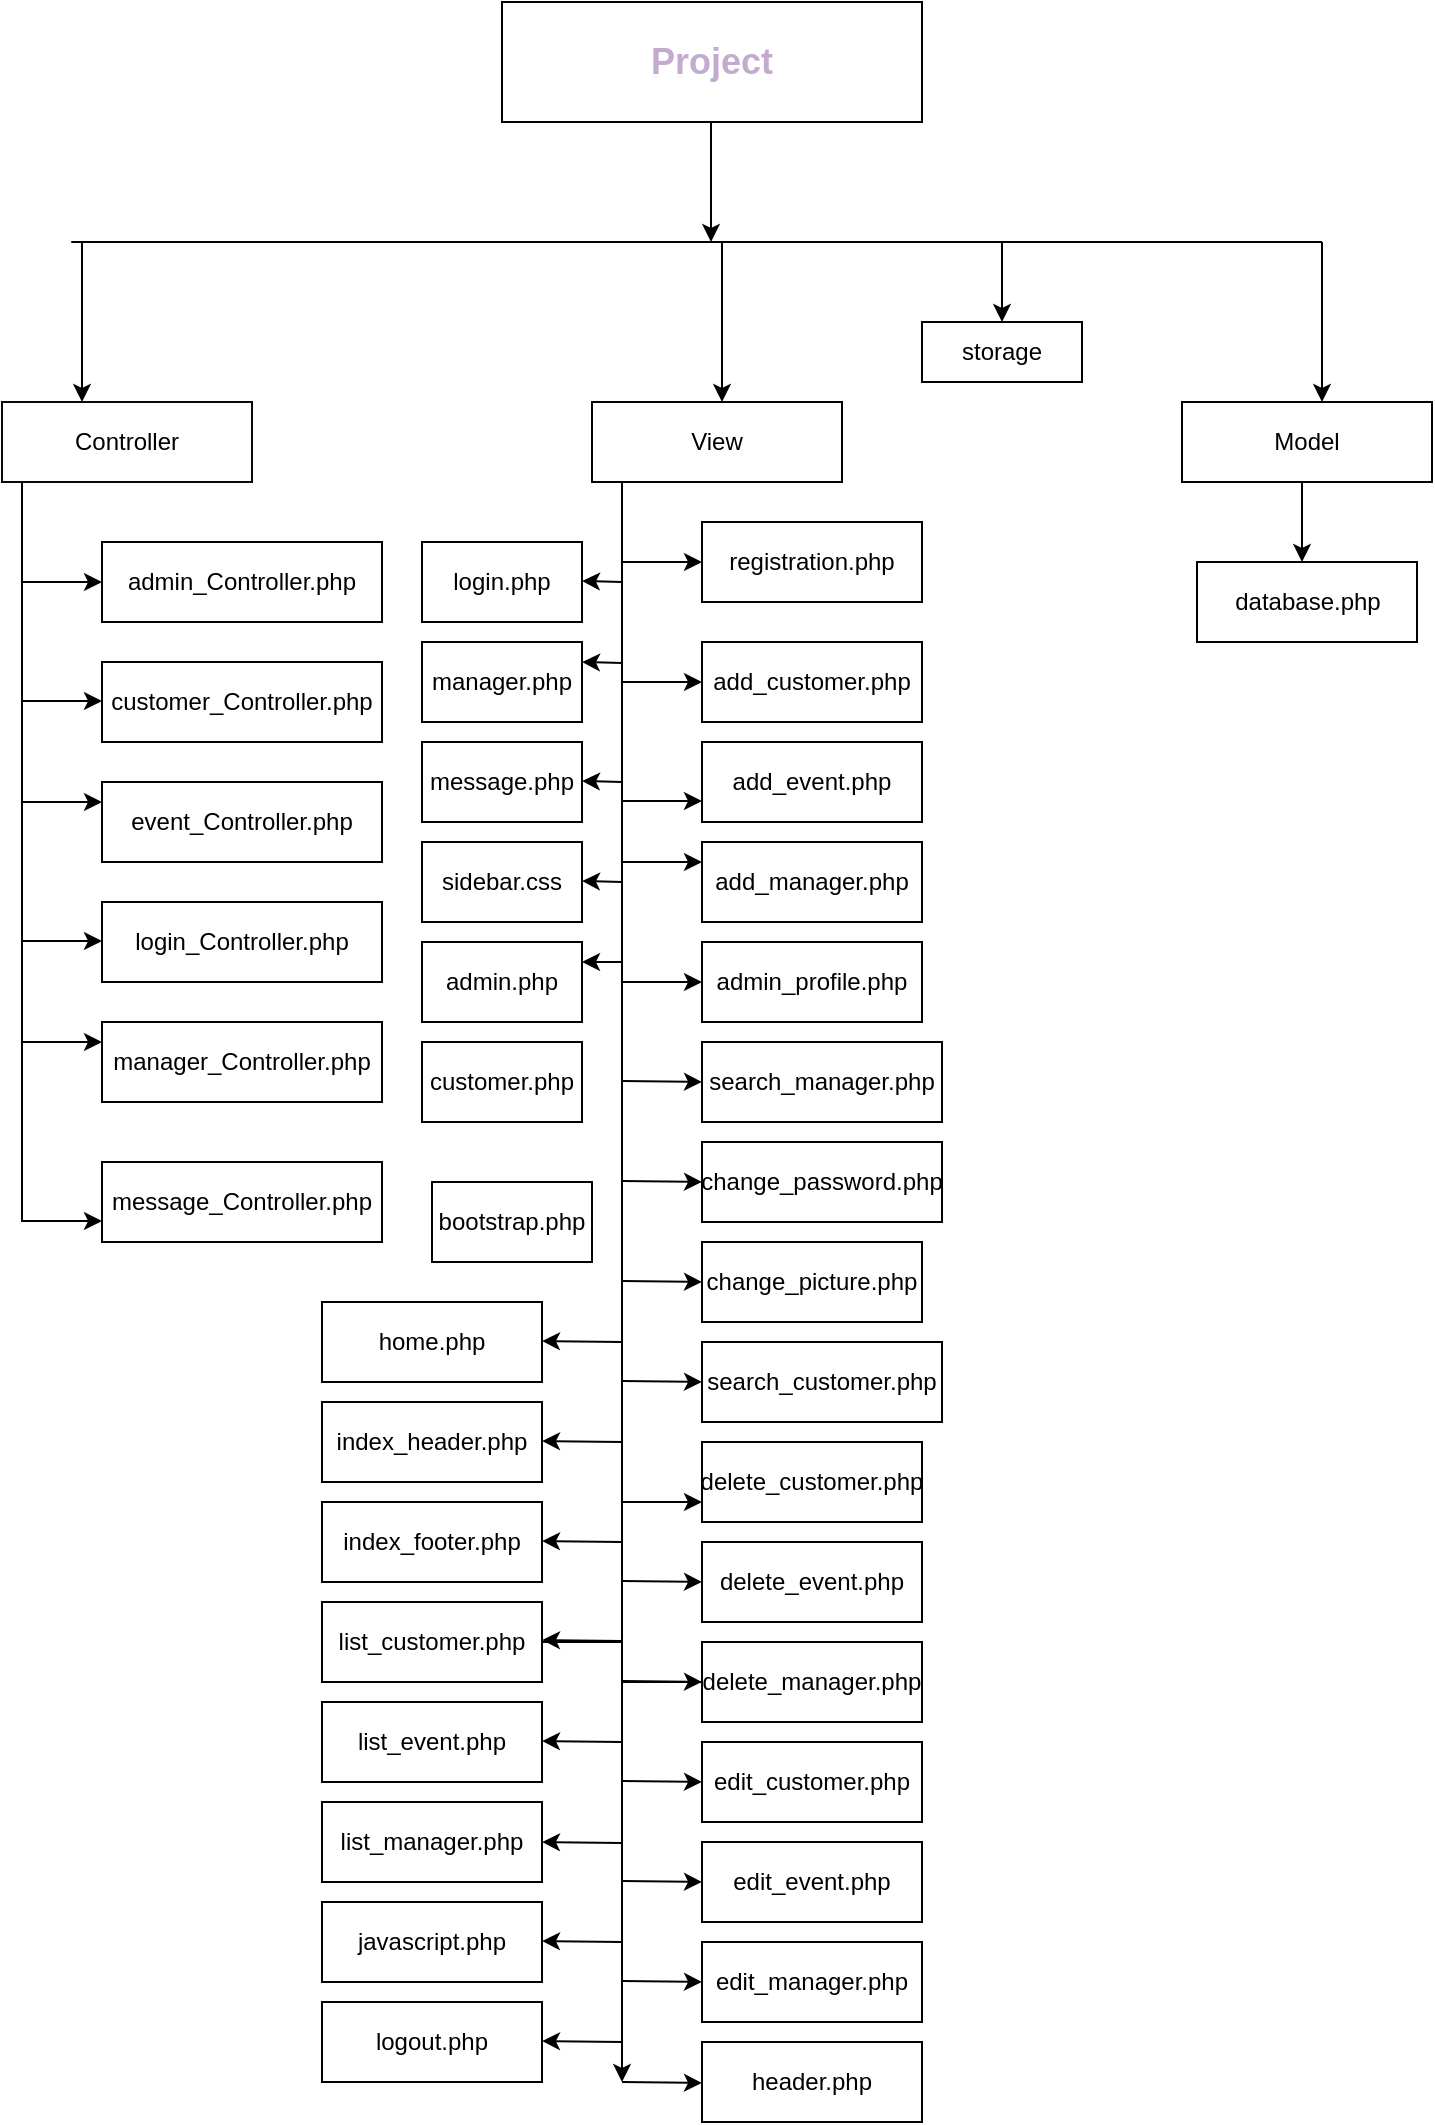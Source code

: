 <mxfile version="14.6.3" type="github"><diagram id="6WkiNBh9TRJgaRMLMI3k" name="Page-1"><mxGraphModel dx="2770" dy="1205" grid="1" gridSize="10" guides="1" tooltips="1" connect="1" arrows="1" fold="1" page="0" pageScale="1" pageWidth="850" pageHeight="1100" math="0" shadow="0"><root><mxCell id="0"/><mxCell id="1" parent="0"/><mxCell id="BWjn58cxOBK_4QXjv47s-1" value="&lt;h2&gt;&lt;font color=&quot;#c3abd0&quot;&gt;Project&lt;/font&gt;&lt;/h2&gt;" style="rounded=0;whiteSpace=wrap;html=1;" vertex="1" parent="1"><mxGeometry x="280" y="10" width="210" height="60" as="geometry"/></mxCell><mxCell id="BWjn58cxOBK_4QXjv47s-2" value="" style="endArrow=classic;html=1;" edge="1" parent="1"><mxGeometry width="50" height="50" relative="1" as="geometry"><mxPoint x="384.5" y="70" as="sourcePoint"/><mxPoint x="384.5" y="130" as="targetPoint"/></mxGeometry></mxCell><mxCell id="BWjn58cxOBK_4QXjv47s-3" value="" style="endArrow=none;html=1;endFill=0;" edge="1" parent="1"><mxGeometry relative="1" as="geometry"><mxPoint x="420" y="130" as="sourcePoint"/><mxPoint x="690" y="130" as="targetPoint"/><Array as="points"><mxPoint x="60" y="130"/><mxPoint x="400" y="130"/></Array></mxGeometry></mxCell><mxCell id="BWjn58cxOBK_4QXjv47s-5" value="" style="endArrow=classic;html=1;" edge="1" parent="1"><mxGeometry width="50" height="50" relative="1" as="geometry"><mxPoint x="690" y="130" as="sourcePoint"/><mxPoint x="690" y="210" as="targetPoint"/><Array as="points"/></mxGeometry></mxCell><mxCell id="BWjn58cxOBK_4QXjv47s-8" value="" style="endArrow=classic;html=1;" edge="1" parent="1"><mxGeometry width="50" height="50" relative="1" as="geometry"><mxPoint x="390" y="130" as="sourcePoint"/><mxPoint x="390" y="210" as="targetPoint"/><Array as="points"/></mxGeometry></mxCell><mxCell id="BWjn58cxOBK_4QXjv47s-10" value="" style="endArrow=classic;html=1;" edge="1" parent="1"><mxGeometry width="50" height="50" relative="1" as="geometry"><mxPoint x="70" y="130" as="sourcePoint"/><mxPoint x="70" y="210" as="targetPoint"/><Array as="points"/></mxGeometry></mxCell><mxCell id="BWjn58cxOBK_4QXjv47s-14" value="" style="endArrow=classic;html=1;" edge="1" parent="1"><mxGeometry width="50" height="50" relative="1" as="geometry"><mxPoint x="530" y="130" as="sourcePoint"/><mxPoint x="530" y="170" as="targetPoint"/><Array as="points"/></mxGeometry></mxCell><mxCell id="BWjn58cxOBK_4QXjv47s-15" value="storage" style="rounded=0;whiteSpace=wrap;html=1;" vertex="1" parent="1"><mxGeometry x="490" y="170" width="80" height="30" as="geometry"/></mxCell><mxCell id="BWjn58cxOBK_4QXjv47s-16" value="View" style="rounded=0;whiteSpace=wrap;html=1;" vertex="1" parent="1"><mxGeometry x="325" y="210" width="125" height="40" as="geometry"/></mxCell><mxCell id="BWjn58cxOBK_4QXjv47s-17" value="Controller" style="rounded=0;whiteSpace=wrap;html=1;strokeColor=#09080A;" vertex="1" parent="1"><mxGeometry x="30" y="210" width="125" height="40" as="geometry"/></mxCell><mxCell id="BWjn58cxOBK_4QXjv47s-18" value="Model" style="rounded=0;whiteSpace=wrap;html=1;" vertex="1" parent="1"><mxGeometry x="620" y="210" width="125" height="40" as="geometry"/></mxCell><mxCell id="BWjn58cxOBK_4QXjv47s-23" value="" style="endArrow=none;html=1;endFill=0;" edge="1" parent="1"><mxGeometry relative="1" as="geometry"><mxPoint x="40" y="250" as="sourcePoint"/><mxPoint x="40" y="620" as="targetPoint"/></mxGeometry></mxCell><mxCell id="BWjn58cxOBK_4QXjv47s-25" value="" style="endArrow=classic;html=1;" edge="1" parent="1"><mxGeometry width="50" height="50" relative="1" as="geometry"><mxPoint x="40" y="300" as="sourcePoint"/><mxPoint x="80" y="300" as="targetPoint"/><Array as="points"><mxPoint x="40" y="300"/></Array></mxGeometry></mxCell><mxCell id="BWjn58cxOBK_4QXjv47s-27" value="" style="endArrow=classic;html=1;" edge="1" parent="1"><mxGeometry width="50" height="50" relative="1" as="geometry"><mxPoint x="40" y="410" as="sourcePoint"/><mxPoint x="80" y="410" as="targetPoint"/><Array as="points"><mxPoint x="40" y="410"/></Array></mxGeometry></mxCell><mxCell id="BWjn58cxOBK_4QXjv47s-32" value="" style="endArrow=classic;html=1;" edge="1" parent="1"><mxGeometry width="50" height="50" relative="1" as="geometry"><mxPoint x="40" y="479.5" as="sourcePoint"/><mxPoint x="80" y="479.5" as="targetPoint"/><Array as="points"><mxPoint x="40" y="479.5"/></Array></mxGeometry></mxCell><mxCell id="BWjn58cxOBK_4QXjv47s-34" value="admin_Controller.php" style="rounded=0;whiteSpace=wrap;html=1;strokeColor=#000000;" vertex="1" parent="1"><mxGeometry x="80" y="280" width="140" height="40" as="geometry"/></mxCell><mxCell id="BWjn58cxOBK_4QXjv47s-35" value="customer_Controller.php" style="rounded=0;whiteSpace=wrap;html=1;strokeColor=#000000;" vertex="1" parent="1"><mxGeometry x="80" y="340" width="140" height="40" as="geometry"/></mxCell><mxCell id="BWjn58cxOBK_4QXjv47s-38" value="" style="endArrow=classic;html=1;" edge="1" parent="1"><mxGeometry width="50" height="50" relative="1" as="geometry"><mxPoint x="40" y="359.5" as="sourcePoint"/><mxPoint x="80" y="359.5" as="targetPoint"/><Array as="points"><mxPoint x="40" y="359.5"/></Array></mxGeometry></mxCell><mxCell id="BWjn58cxOBK_4QXjv47s-39" value="event_Controller.php" style="rounded=0;whiteSpace=wrap;html=1;strokeColor=#000000;" vertex="1" parent="1"><mxGeometry x="80" y="400" width="140" height="40" as="geometry"/></mxCell><mxCell id="BWjn58cxOBK_4QXjv47s-40" value="login_Controller.php" style="rounded=0;whiteSpace=wrap;html=1;strokeColor=#000000;" vertex="1" parent="1"><mxGeometry x="80" y="460" width="140" height="40" as="geometry"/></mxCell><mxCell id="BWjn58cxOBK_4QXjv47s-41" value="" style="endArrow=classic;html=1;" edge="1" parent="1"><mxGeometry width="50" height="50" relative="1" as="geometry"><mxPoint x="40" y="530" as="sourcePoint"/><mxPoint x="80" y="530" as="targetPoint"/><Array as="points"><mxPoint x="40" y="530"/></Array></mxGeometry></mxCell><mxCell id="BWjn58cxOBK_4QXjv47s-42" value="manager_Controller.php" style="rounded=0;whiteSpace=wrap;html=1;strokeColor=#000000;" vertex="1" parent="1"><mxGeometry x="80" y="520" width="140" height="40" as="geometry"/></mxCell><mxCell id="BWjn58cxOBK_4QXjv47s-43" value="message_Controller.php" style="rounded=0;whiteSpace=wrap;html=1;strokeColor=#000000;" vertex="1" parent="1"><mxGeometry x="80" y="590" width="140" height="40" as="geometry"/></mxCell><mxCell id="BWjn58cxOBK_4QXjv47s-44" value="" style="endArrow=classic;html=1;" edge="1" parent="1"><mxGeometry width="50" height="50" relative="1" as="geometry"><mxPoint x="40" y="619.5" as="sourcePoint"/><mxPoint x="80" y="619.5" as="targetPoint"/><Array as="points"><mxPoint x="40" y="619.5"/></Array></mxGeometry></mxCell><mxCell id="BWjn58cxOBK_4QXjv47s-45" value="" style="endArrow=classic;html=1;" edge="1" parent="1"><mxGeometry relative="1" as="geometry"><mxPoint x="340" y="250" as="sourcePoint"/><mxPoint x="340" y="1050" as="targetPoint"/></mxGeometry></mxCell><mxCell id="BWjn58cxOBK_4QXjv47s-47" value="" style="endArrow=classic;html=1;" edge="1" parent="1"><mxGeometry width="50" height="50" relative="1" as="geometry"><mxPoint x="340" y="290" as="sourcePoint"/><mxPoint x="380" y="290" as="targetPoint"/></mxGeometry></mxCell><mxCell id="BWjn58cxOBK_4QXjv47s-48" value="" style="endArrow=classic;html=1;" edge="1" parent="1"><mxGeometry width="50" height="50" relative="1" as="geometry"><mxPoint x="340" y="350" as="sourcePoint"/><mxPoint x="380" y="350" as="targetPoint"/></mxGeometry></mxCell><mxCell id="BWjn58cxOBK_4QXjv47s-49" value="registration.php" style="rounded=0;whiteSpace=wrap;html=1;strokeColor=#000000;" vertex="1" parent="1"><mxGeometry x="380" y="270" width="110" height="40" as="geometry"/></mxCell><mxCell id="BWjn58cxOBK_4QXjv47s-50" value="add_customer.php" style="rounded=0;whiteSpace=wrap;html=1;strokeColor=#000000;" vertex="1" parent="1"><mxGeometry x="380" y="330" width="110" height="40" as="geometry"/></mxCell><mxCell id="BWjn58cxOBK_4QXjv47s-51" value="add_event.php" style="rounded=0;whiteSpace=wrap;html=1;strokeColor=#000000;" vertex="1" parent="1"><mxGeometry x="380" y="380" width="110" height="40" as="geometry"/></mxCell><mxCell id="BWjn58cxOBK_4QXjv47s-52" value="" style="endArrow=classic;html=1;" edge="1" parent="1"><mxGeometry width="50" height="50" relative="1" as="geometry"><mxPoint x="340" y="409.5" as="sourcePoint"/><mxPoint x="380" y="409.5" as="targetPoint"/></mxGeometry></mxCell><mxCell id="BWjn58cxOBK_4QXjv47s-53" value="add_manager.php" style="rounded=0;whiteSpace=wrap;html=1;strokeColor=#000000;" vertex="1" parent="1"><mxGeometry x="380" y="430" width="110" height="40" as="geometry"/></mxCell><mxCell id="BWjn58cxOBK_4QXjv47s-54" value="admin_profile.php" style="rounded=0;whiteSpace=wrap;html=1;strokeColor=#000000;" vertex="1" parent="1"><mxGeometry x="380" y="480" width="110" height="40" as="geometry"/></mxCell><mxCell id="BWjn58cxOBK_4QXjv47s-55" value="search_manager.php" style="rounded=0;whiteSpace=wrap;html=1;strokeColor=#000000;" vertex="1" parent="1"><mxGeometry x="380" y="530" width="120" height="40" as="geometry"/></mxCell><mxCell id="BWjn58cxOBK_4QXjv47s-56" value="change_password.php" style="rounded=0;whiteSpace=wrap;html=1;strokeColor=#000000;" vertex="1" parent="1"><mxGeometry x="380" y="580" width="120" height="40" as="geometry"/></mxCell><mxCell id="BWjn58cxOBK_4QXjv47s-57" value="change_picture.php" style="rounded=0;whiteSpace=wrap;html=1;strokeColor=#000000;" vertex="1" parent="1"><mxGeometry x="380" y="630" width="110" height="40" as="geometry"/></mxCell><mxCell id="BWjn58cxOBK_4QXjv47s-58" value="search_customer.php" style="rounded=0;whiteSpace=wrap;html=1;strokeColor=#000000;" vertex="1" parent="1"><mxGeometry x="380" y="680" width="120" height="40" as="geometry"/></mxCell><mxCell id="BWjn58cxOBK_4QXjv47s-59" value="delete_customer.php" style="rounded=0;whiteSpace=wrap;html=1;strokeColor=#000000;" vertex="1" parent="1"><mxGeometry x="380" y="730" width="110" height="40" as="geometry"/></mxCell><mxCell id="BWjn58cxOBK_4QXjv47s-60" value="delete_event.php" style="rounded=0;whiteSpace=wrap;html=1;strokeColor=#000000;" vertex="1" parent="1"><mxGeometry x="380" y="780" width="110" height="40" as="geometry"/></mxCell><mxCell id="BWjn58cxOBK_4QXjv47s-61" value="delete_manager.php" style="rounded=0;whiteSpace=wrap;html=1;strokeColor=#000000;" vertex="1" parent="1"><mxGeometry x="380" y="830" width="110" height="40" as="geometry"/></mxCell><mxCell id="BWjn58cxOBK_4QXjv47s-62" value="" style="endArrow=classic;html=1;entryX=0;entryY=0.25;entryDx=0;entryDy=0;" edge="1" parent="1" target="BWjn58cxOBK_4QXjv47s-53"><mxGeometry width="50" height="50" relative="1" as="geometry"><mxPoint x="340" y="440" as="sourcePoint"/><mxPoint x="370" y="440" as="targetPoint"/></mxGeometry></mxCell><mxCell id="BWjn58cxOBK_4QXjv47s-65" value="" style="endArrow=classic;html=1;" edge="1" parent="1"><mxGeometry width="50" height="50" relative="1" as="geometry"><mxPoint x="340" y="549.5" as="sourcePoint"/><mxPoint x="380" y="550" as="targetPoint"/></mxGeometry></mxCell><mxCell id="BWjn58cxOBK_4QXjv47s-66" value="" style="endArrow=classic;html=1;" edge="1" parent="1"><mxGeometry width="50" height="50" relative="1" as="geometry"><mxPoint x="340" y="599.5" as="sourcePoint"/><mxPoint x="380" y="600" as="targetPoint"/></mxGeometry></mxCell><mxCell id="BWjn58cxOBK_4QXjv47s-67" value="" style="endArrow=classic;html=1;" edge="1" parent="1"><mxGeometry width="50" height="50" relative="1" as="geometry"><mxPoint x="340" y="649.5" as="sourcePoint"/><mxPoint x="380" y="650" as="targetPoint"/></mxGeometry></mxCell><mxCell id="BWjn58cxOBK_4QXjv47s-68" value="" style="endArrow=classic;html=1;" edge="1" parent="1"><mxGeometry width="50" height="50" relative="1" as="geometry"><mxPoint x="340" y="699.5" as="sourcePoint"/><mxPoint x="380" y="700" as="targetPoint"/></mxGeometry></mxCell><mxCell id="BWjn58cxOBK_4QXjv47s-69" value="" style="endArrow=classic;html=1;" edge="1" parent="1"><mxGeometry width="50" height="50" relative="1" as="geometry"><mxPoint x="340" y="760" as="sourcePoint"/><mxPoint x="380" y="760" as="targetPoint"/></mxGeometry></mxCell><mxCell id="BWjn58cxOBK_4QXjv47s-70" value="" style="endArrow=classic;html=1;" edge="1" parent="1"><mxGeometry width="50" height="50" relative="1" as="geometry"><mxPoint x="340" y="500" as="sourcePoint"/><mxPoint x="380" y="500" as="targetPoint"/></mxGeometry></mxCell><mxCell id="BWjn58cxOBK_4QXjv47s-71" value="" style="endArrow=classic;html=1;" edge="1" parent="1"><mxGeometry width="50" height="50" relative="1" as="geometry"><mxPoint x="340" y="799.5" as="sourcePoint"/><mxPoint x="380" y="800" as="targetPoint"/></mxGeometry></mxCell><mxCell id="BWjn58cxOBK_4QXjv47s-72" value="" style="endArrow=classic;html=1;" edge="1" parent="1"><mxGeometry width="50" height="50" relative="1" as="geometry"><mxPoint x="340" y="849.5" as="sourcePoint"/><mxPoint x="380" y="850" as="targetPoint"/></mxGeometry></mxCell><mxCell id="BWjn58cxOBK_4QXjv47s-73" value="edit_customer.php" style="rounded=0;whiteSpace=wrap;html=1;strokeColor=#000000;" vertex="1" parent="1"><mxGeometry x="380" y="880" width="110" height="40" as="geometry"/></mxCell><mxCell id="BWjn58cxOBK_4QXjv47s-74" value="edit_event.php" style="rounded=0;whiteSpace=wrap;html=1;strokeColor=#000000;" vertex="1" parent="1"><mxGeometry x="380" y="930" width="110" height="40" as="geometry"/></mxCell><mxCell id="BWjn58cxOBK_4QXjv47s-75" value="edit_manager.php" style="rounded=0;whiteSpace=wrap;html=1;strokeColor=#000000;" vertex="1" parent="1"><mxGeometry x="380" y="980" width="110" height="40" as="geometry"/></mxCell><mxCell id="BWjn58cxOBK_4QXjv47s-76" value="header.php" style="rounded=0;whiteSpace=wrap;html=1;strokeColor=#000000;" vertex="1" parent="1"><mxGeometry x="380" y="1030" width="110" height="40" as="geometry"/></mxCell><mxCell id="BWjn58cxOBK_4QXjv47s-80" value="" style="edgeStyle=orthogonalEdgeStyle;rounded=0;orthogonalLoop=1;jettySize=auto;html=1;endArrow=none;endFill=0;" edge="1" parent="1" source="BWjn58cxOBK_4QXjv47s-77" target="BWjn58cxOBK_4QXjv47s-61"><mxGeometry relative="1" as="geometry"/></mxCell><mxCell id="BWjn58cxOBK_4QXjv47s-77" value="list_customer.php" style="rounded=0;whiteSpace=wrap;html=1;strokeColor=#000000;" vertex="1" parent="1"><mxGeometry x="190" y="810" width="110" height="40" as="geometry"/></mxCell><mxCell id="BWjn58cxOBK_4QXjv47s-79" value="" style="endArrow=none;html=1;endFill=0;startArrow=classic;startFill=1;" edge="1" parent="1"><mxGeometry width="50" height="50" relative="1" as="geometry"><mxPoint x="300" y="829" as="sourcePoint"/><mxPoint x="340" y="829.5" as="targetPoint"/></mxGeometry></mxCell><mxCell id="BWjn58cxOBK_4QXjv47s-81" value="index_footer.php" style="rounded=0;whiteSpace=wrap;html=1;strokeColor=#000000;" vertex="1" parent="1"><mxGeometry x="190" y="760" width="110" height="40" as="geometry"/></mxCell><mxCell id="BWjn58cxOBK_4QXjv47s-82" value="index_header.php" style="rounded=0;whiteSpace=wrap;html=1;strokeColor=#000000;" vertex="1" parent="1"><mxGeometry x="190" y="710" width="110" height="40" as="geometry"/></mxCell><mxCell id="BWjn58cxOBK_4QXjv47s-83" value="home.php" style="rounded=0;whiteSpace=wrap;html=1;strokeColor=#000000;" vertex="1" parent="1"><mxGeometry x="190" y="660" width="110" height="40" as="geometry"/></mxCell><mxCell id="BWjn58cxOBK_4QXjv47s-84" value="" style="endArrow=none;html=1;endFill=0;startArrow=classic;startFill=1;" edge="1" parent="1"><mxGeometry width="50" height="50" relative="1" as="geometry"><mxPoint x="300" y="779.5" as="sourcePoint"/><mxPoint x="340" y="780" as="targetPoint"/></mxGeometry></mxCell><mxCell id="BWjn58cxOBK_4QXjv47s-85" value="" style="endArrow=none;html=1;endFill=0;startArrow=classic;startFill=1;" edge="1" parent="1"><mxGeometry width="50" height="50" relative="1" as="geometry"><mxPoint x="300" y="729.5" as="sourcePoint"/><mxPoint x="340" y="730" as="targetPoint"/></mxGeometry></mxCell><mxCell id="BWjn58cxOBK_4QXjv47s-86" value="" style="endArrow=none;html=1;endFill=0;startArrow=classic;startFill=1;" edge="1" parent="1"><mxGeometry width="50" height="50" relative="1" as="geometry"><mxPoint x="300" y="679.5" as="sourcePoint"/><mxPoint x="340" y="680" as="targetPoint"/></mxGeometry></mxCell><mxCell id="BWjn58cxOBK_4QXjv47s-87" value="list_event.php" style="rounded=0;whiteSpace=wrap;html=1;strokeColor=#000000;" vertex="1" parent="1"><mxGeometry x="190" y="860" width="110" height="40" as="geometry"/></mxCell><mxCell id="BWjn58cxOBK_4QXjv47s-88" value="" style="endArrow=classic;html=1;" edge="1" parent="1"><mxGeometry width="50" height="50" relative="1" as="geometry"><mxPoint x="340" y="899.5" as="sourcePoint"/><mxPoint x="380" y="900" as="targetPoint"/></mxGeometry></mxCell><mxCell id="BWjn58cxOBK_4QXjv47s-89" value="" style="endArrow=classic;html=1;" edge="1" parent="1"><mxGeometry width="50" height="50" relative="1" as="geometry"><mxPoint x="340" y="949.5" as="sourcePoint"/><mxPoint x="380" y="950" as="targetPoint"/></mxGeometry></mxCell><mxCell id="BWjn58cxOBK_4QXjv47s-90" value="" style="endArrow=classic;html=1;" edge="1" parent="1"><mxGeometry width="50" height="50" relative="1" as="geometry"><mxPoint x="340" y="999.5" as="sourcePoint"/><mxPoint x="380" y="1000" as="targetPoint"/></mxGeometry></mxCell><mxCell id="BWjn58cxOBK_4QXjv47s-91" value="" style="endArrow=classic;html=1;" edge="1" parent="1"><mxGeometry width="50" height="50" relative="1" as="geometry"><mxPoint x="340" y="1050" as="sourcePoint"/><mxPoint x="380" y="1050.5" as="targetPoint"/></mxGeometry></mxCell><mxCell id="BWjn58cxOBK_4QXjv47s-92" value="" style="endArrow=none;html=1;endFill=0;startArrow=classic;startFill=1;" edge="1" parent="1"><mxGeometry width="50" height="50" relative="1" as="geometry"><mxPoint x="300" y="879.5" as="sourcePoint"/><mxPoint x="340" y="880" as="targetPoint"/></mxGeometry></mxCell><mxCell id="BWjn58cxOBK_4QXjv47s-93" value="list_manager.php" style="rounded=0;whiteSpace=wrap;html=1;strokeColor=#000000;" vertex="1" parent="1"><mxGeometry x="190" y="910" width="110" height="40" as="geometry"/></mxCell><mxCell id="BWjn58cxOBK_4QXjv47s-94" value="" style="endArrow=none;html=1;endFill=0;startArrow=classic;startFill=1;" edge="1" parent="1"><mxGeometry width="50" height="50" relative="1" as="geometry"><mxPoint x="300" y="930" as="sourcePoint"/><mxPoint x="340" y="930.5" as="targetPoint"/></mxGeometry></mxCell><mxCell id="BWjn58cxOBK_4QXjv47s-95" value="javascript.php" style="rounded=0;whiteSpace=wrap;html=1;strokeColor=#000000;" vertex="1" parent="1"><mxGeometry x="190" y="960" width="110" height="40" as="geometry"/></mxCell><mxCell id="BWjn58cxOBK_4QXjv47s-96" value="" style="endArrow=none;html=1;endFill=0;startArrow=classic;startFill=1;" edge="1" parent="1"><mxGeometry width="50" height="50" relative="1" as="geometry"><mxPoint x="300" y="979.5" as="sourcePoint"/><mxPoint x="340" y="980" as="targetPoint"/></mxGeometry></mxCell><mxCell id="BWjn58cxOBK_4QXjv47s-97" value="logout.php" style="rounded=0;whiteSpace=wrap;html=1;strokeColor=#000000;" vertex="1" parent="1"><mxGeometry x="190" y="1010" width="110" height="40" as="geometry"/></mxCell><mxCell id="BWjn58cxOBK_4QXjv47s-98" value="" style="endArrow=none;html=1;endFill=0;startArrow=classic;startFill=1;" edge="1" parent="1"><mxGeometry width="50" height="50" relative="1" as="geometry"><mxPoint x="300" y="1029.5" as="sourcePoint"/><mxPoint x="340" y="1030" as="targetPoint"/></mxGeometry></mxCell><mxCell id="BWjn58cxOBK_4QXjv47s-99" value="login.php" style="rounded=0;whiteSpace=wrap;html=1;strokeColor=#000000;" vertex="1" parent="1"><mxGeometry x="240" y="280" width="80" height="40" as="geometry"/></mxCell><mxCell id="BWjn58cxOBK_4QXjv47s-100" value="" style="endArrow=none;html=1;startArrow=classic;startFill=1;endFill=0;" edge="1" parent="1"><mxGeometry width="50" height="50" relative="1" as="geometry"><mxPoint x="320" y="299.5" as="sourcePoint"/><mxPoint x="340" y="300" as="targetPoint"/></mxGeometry></mxCell><mxCell id="BWjn58cxOBK_4QXjv47s-101" value="manager.php" style="rounded=0;whiteSpace=wrap;html=1;strokeColor=#000000;" vertex="1" parent="1"><mxGeometry x="240" y="330" width="80" height="40" as="geometry"/></mxCell><mxCell id="BWjn58cxOBK_4QXjv47s-102" value="" style="endArrow=none;html=1;startArrow=classic;startFill=1;endFill=0;" edge="1" parent="1"><mxGeometry width="50" height="50" relative="1" as="geometry"><mxPoint x="320" y="340" as="sourcePoint"/><mxPoint x="340" y="340.5" as="targetPoint"/></mxGeometry></mxCell><mxCell id="BWjn58cxOBK_4QXjv47s-103" value="message.php" style="rounded=0;whiteSpace=wrap;html=1;strokeColor=#000000;" vertex="1" parent="1"><mxGeometry x="240" y="380" width="80" height="40" as="geometry"/></mxCell><mxCell id="BWjn58cxOBK_4QXjv47s-104" value="sidebar.css" style="rounded=0;whiteSpace=wrap;html=1;strokeColor=#000000;" vertex="1" parent="1"><mxGeometry x="240" y="430" width="80" height="40" as="geometry"/></mxCell><mxCell id="BWjn58cxOBK_4QXjv47s-107" value="" style="endArrow=none;html=1;endFill=0;startArrow=classic;startFill=1;" edge="1" parent="1"><mxGeometry width="50" height="50" relative="1" as="geometry"><mxPoint x="320" y="399.5" as="sourcePoint"/><mxPoint x="340" y="400" as="targetPoint"/></mxGeometry></mxCell><mxCell id="BWjn58cxOBK_4QXjv47s-109" value="" style="endArrow=none;html=1;endFill=0;startArrow=classic;startFill=1;" edge="1" parent="1"><mxGeometry width="50" height="50" relative="1" as="geometry"><mxPoint x="320" y="449.5" as="sourcePoint"/><mxPoint x="340" y="450" as="targetPoint"/></mxGeometry></mxCell><mxCell id="BWjn58cxOBK_4QXjv47s-110" value="admin.php" style="rounded=0;whiteSpace=wrap;html=1;strokeColor=#000000;" vertex="1" parent="1"><mxGeometry x="240" y="480" width="80" height="40" as="geometry"/></mxCell><mxCell id="BWjn58cxOBK_4QXjv47s-111" value="" style="endArrow=none;html=1;startArrow=classic;startFill=1;endFill=0;" edge="1" parent="1"><mxGeometry width="50" height="50" relative="1" as="geometry"><mxPoint x="320" y="490" as="sourcePoint"/><mxPoint x="340" y="490" as="targetPoint"/></mxGeometry></mxCell><mxCell id="BWjn58cxOBK_4QXjv47s-112" value="customer.php" style="rounded=0;whiteSpace=wrap;html=1;strokeColor=#000000;" vertex="1" parent="1"><mxGeometry x="240" y="530" width="80" height="40" as="geometry"/></mxCell><mxCell id="BWjn58cxOBK_4QXjv47s-113" value="bootstrap.php" style="rounded=0;whiteSpace=wrap;html=1;strokeColor=#000000;" vertex="1" parent="1"><mxGeometry x="245" y="600" width="80" height="40" as="geometry"/></mxCell><mxCell id="BWjn58cxOBK_4QXjv47s-114" value="" style="endArrow=classic;html=1;" edge="1" parent="1"><mxGeometry width="50" height="50" relative="1" as="geometry"><mxPoint x="680" y="250" as="sourcePoint"/><mxPoint x="680" y="290" as="targetPoint"/></mxGeometry></mxCell><mxCell id="BWjn58cxOBK_4QXjv47s-115" value="database.php" style="rounded=0;whiteSpace=wrap;html=1;strokeColor=#000000;" vertex="1" parent="1"><mxGeometry x="627.5" y="290" width="110" height="40" as="geometry"/></mxCell></root></mxGraphModel></diagram></mxfile>